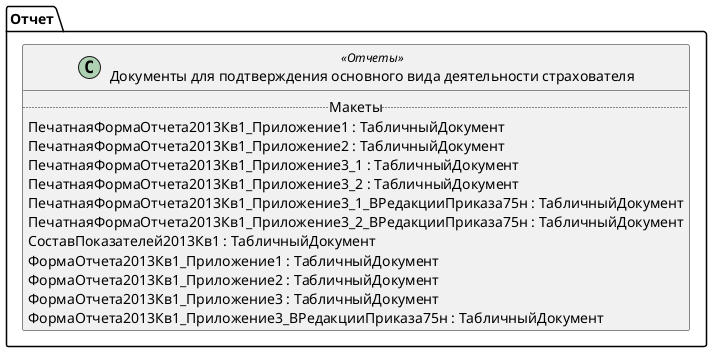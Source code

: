﻿@startuml РегламентированныйОтчетПодтверждениеВидаДеятельности
'!include templates.wsd
'..\include templates.wsd
class Отчет.РегламентированныйОтчетПодтверждениеВидаДеятельности as "Документы для подтверждения основного вида деятельности страхователя" <<Отчеты>>
{
..Макеты..
ПечатнаяФормаОтчета2013Кв1_Приложение1 : ТабличныйДокумент
ПечатнаяФормаОтчета2013Кв1_Приложение2 : ТабличныйДокумент
ПечатнаяФормаОтчета2013Кв1_Приложение3_1 : ТабличныйДокумент
ПечатнаяФормаОтчета2013Кв1_Приложение3_2 : ТабличныйДокумент
ПечатнаяФормаОтчета2013Кв1_Приложение3_1_ВРедакцииПриказа75н : ТабличныйДокумент
ПечатнаяФормаОтчета2013Кв1_Приложение3_2_ВРедакцииПриказа75н : ТабличныйДокумент
СоставПоказателей2013Кв1 : ТабличныйДокумент
ФормаОтчета2013Кв1_Приложение1 : ТабличныйДокумент
ФормаОтчета2013Кв1_Приложение2 : ТабличныйДокумент
ФормаОтчета2013Кв1_Приложение3 : ТабличныйДокумент
ФормаОтчета2013Кв1_Приложение3_ВРедакцииПриказа75н : ТабличныйДокумент
}
@enduml
